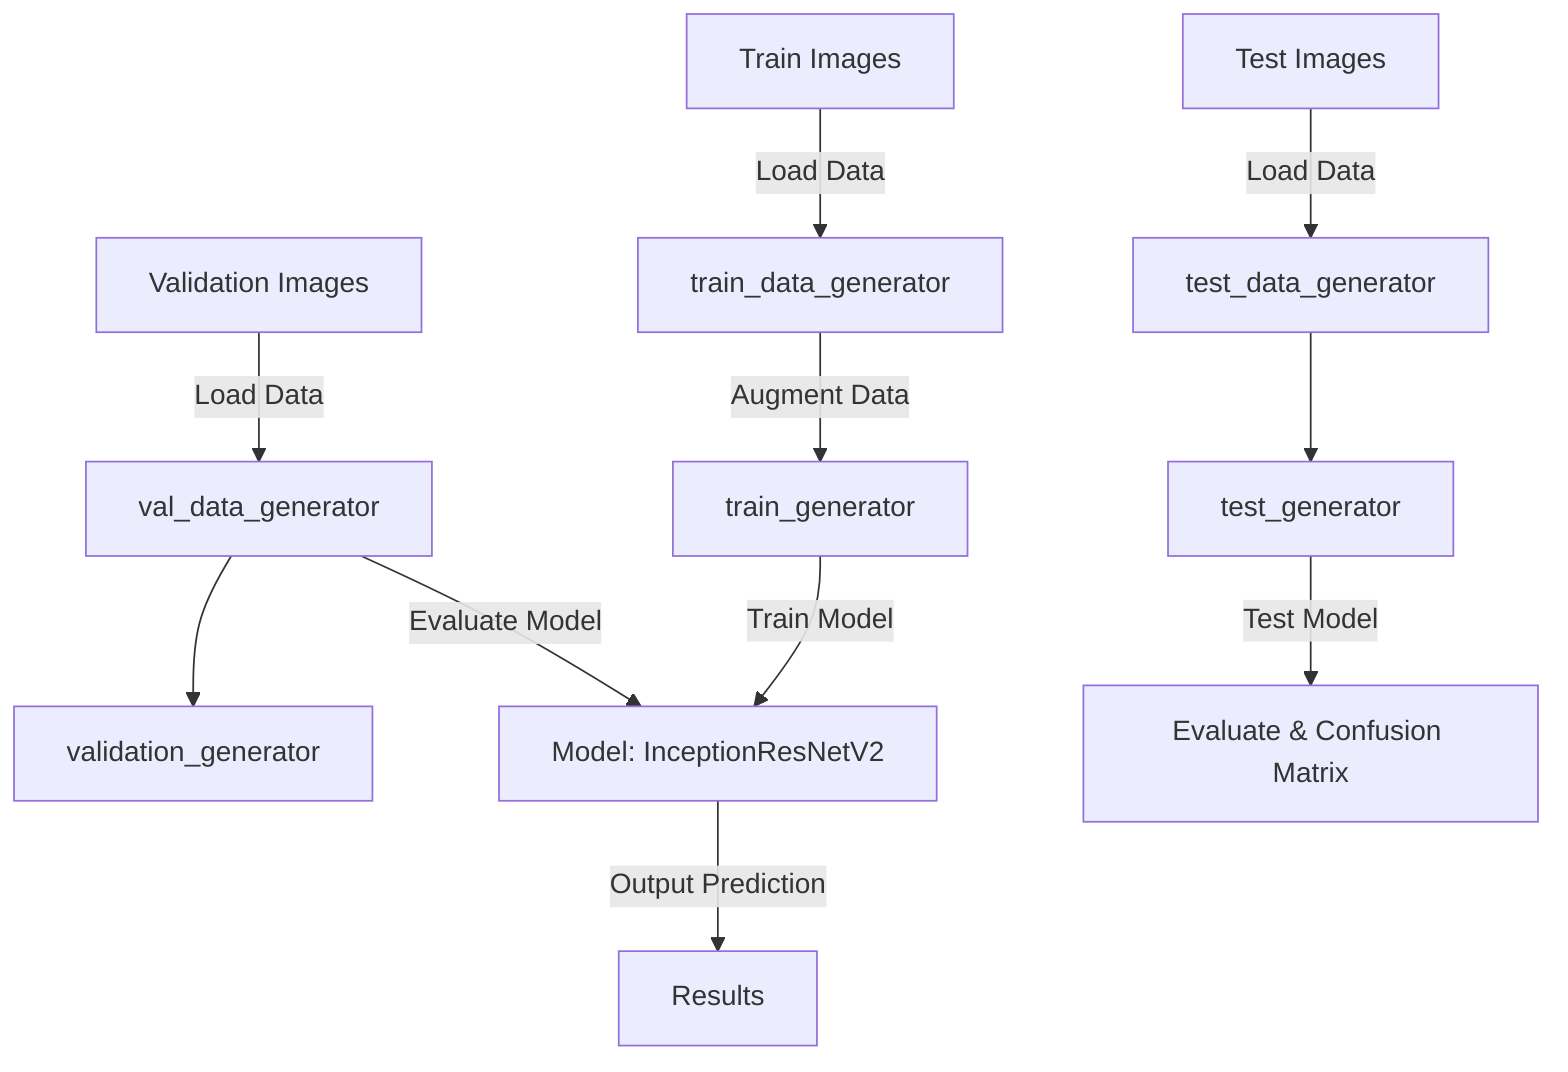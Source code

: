 flowchart TD
    A["Train Images"] -->|Load Data| B["train_data_generator"]
    B -->|Augment Data| C["train_generator"]

    D["Test Images"] -->|Load Data| E["test_data_generator"]
    E --> F["test_generator"]

    G["Validation Images"] -->|Load Data| H["val_data_generator"]
    H --> I["validation_generator"]

    C -->|Train Model| J["Model: InceptionResNetV2"]
    H -->|Evaluate Model| J
    F -->|Test Model| K["Evaluate & Confusion Matrix"]
    J -->|Output Prediction| L["Results"]